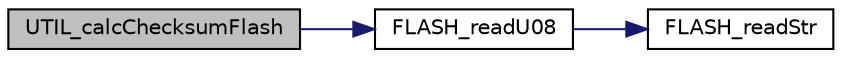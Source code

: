 digraph "UTIL_calcChecksumFlash"
{
 // LATEX_PDF_SIZE
  edge [fontname="Helvetica",fontsize="10",labelfontname="Helvetica",labelfontsize="10"];
  node [fontname="Helvetica",fontsize="10",shape=record];
  rankdir="LR";
  Node1 [label="UTIL_calcChecksumFlash",height=0.2,width=0.4,color="black", fillcolor="grey75", style="filled", fontcolor="black",tooltip=" "];
  Node1 -> Node2 [color="midnightblue",fontsize="10",style="solid",fontname="Helvetica"];
  Node2 [label="FLASH_readU08",height=0.2,width=0.4,color="black", fillcolor="white", style="filled",URL="$flash_8c.html#aa3b18ececd502ef5d9b3978de51c5e9d",tooltip=" "];
  Node2 -> Node3 [color="midnightblue",fontsize="10",style="solid",fontname="Helvetica"];
  Node3 [label="FLASH_readStr",height=0.2,width=0.4,color="black", fillcolor="white", style="filled",URL="$flash_8c.html#a0e297d230d5f834b4eea43dc1792e113",tooltip=" "];
}
